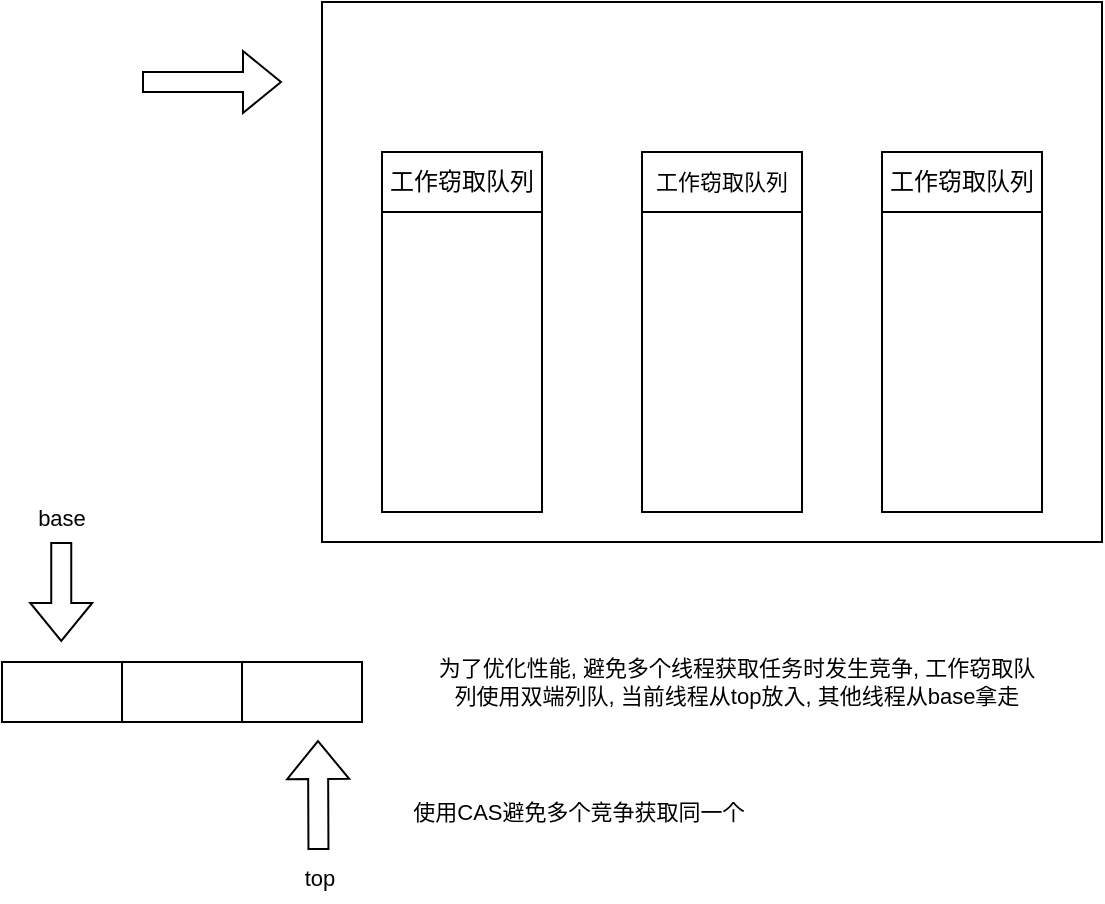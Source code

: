 <mxfile version="21.3.8" type="github">
  <diagram name="Page-1" id="iqe3As87bchgCNZe354T">
    <mxGraphModel dx="545" dy="371" grid="1" gridSize="10" guides="1" tooltips="1" connect="1" arrows="1" fold="1" page="1" pageScale="1" pageWidth="827" pageHeight="1169" math="0" shadow="0">
      <root>
        <mxCell id="0" />
        <mxCell id="1" parent="0" />
        <mxCell id="UsoG7qOwd3O0ct9gbPl3-1" value="" style="rounded=0;whiteSpace=wrap;html=1;" vertex="1" parent="1">
          <mxGeometry x="260" y="180" width="390" height="270" as="geometry" />
        </mxCell>
        <mxCell id="UsoG7qOwd3O0ct9gbPl3-2" value="" style="rounded=0;whiteSpace=wrap;html=1;" vertex="1" parent="1">
          <mxGeometry x="290" y="255" width="80" height="180" as="geometry" />
        </mxCell>
        <mxCell id="UsoG7qOwd3O0ct9gbPl3-5" value="" style="shape=flexArrow;endArrow=classic;html=1;rounded=0;" edge="1" parent="1">
          <mxGeometry width="50" height="50" relative="1" as="geometry">
            <mxPoint x="170" y="220" as="sourcePoint" />
            <mxPoint x="240" y="220" as="targetPoint" />
          </mxGeometry>
        </mxCell>
        <mxCell id="UsoG7qOwd3O0ct9gbPl3-6" value="工作窃取队列" style="rounded=0;whiteSpace=wrap;html=1;" vertex="1" parent="1">
          <mxGeometry x="290" y="255" width="80" height="30" as="geometry" />
        </mxCell>
        <mxCell id="UsoG7qOwd3O0ct9gbPl3-9" value="" style="rounded=0;whiteSpace=wrap;html=1;" vertex="1" parent="1">
          <mxGeometry x="420" y="255" width="80" height="180" as="geometry" />
        </mxCell>
        <mxCell id="UsoG7qOwd3O0ct9gbPl3-10" value="工作窃取队列" style="rounded=0;whiteSpace=wrap;html=1;fontSize=11;" vertex="1" parent="1">
          <mxGeometry x="420" y="255" width="80" height="30" as="geometry" />
        </mxCell>
        <mxCell id="UsoG7qOwd3O0ct9gbPl3-11" value="" style="rounded=0;whiteSpace=wrap;html=1;" vertex="1" parent="1">
          <mxGeometry x="540" y="255" width="80" height="180" as="geometry" />
        </mxCell>
        <mxCell id="UsoG7qOwd3O0ct9gbPl3-12" value="工作窃取队列" style="rounded=0;whiteSpace=wrap;html=1;" vertex="1" parent="1">
          <mxGeometry x="540" y="255" width="80" height="30" as="geometry" />
        </mxCell>
        <mxCell id="UsoG7qOwd3O0ct9gbPl3-13" value="" style="rounded=0;whiteSpace=wrap;html=1;" vertex="1" parent="1">
          <mxGeometry x="100" y="510" width="60" height="30" as="geometry" />
        </mxCell>
        <mxCell id="UsoG7qOwd3O0ct9gbPl3-14" value="" style="rounded=0;whiteSpace=wrap;html=1;" vertex="1" parent="1">
          <mxGeometry x="160" y="510" width="60" height="30" as="geometry" />
        </mxCell>
        <mxCell id="UsoG7qOwd3O0ct9gbPl3-15" value="" style="rounded=0;whiteSpace=wrap;html=1;" vertex="1" parent="1">
          <mxGeometry x="220" y="510" width="60" height="30" as="geometry" />
        </mxCell>
        <mxCell id="UsoG7qOwd3O0ct9gbPl3-17" value="为了优化性能, 避免多个线程获取任务时发生竞争, 工作窃取队列使用双端列队, 当前线程从top放入, 其他线程从base拿走" style="text;html=1;strokeColor=none;fillColor=none;align=center;verticalAlign=middle;whiteSpace=wrap;rounded=0;fontSize=11;" vertex="1" parent="1">
          <mxGeometry x="315" y="500" width="305" height="40" as="geometry" />
        </mxCell>
        <mxCell id="UsoG7qOwd3O0ct9gbPl3-18" value="使用CAS避免多个竞争获取同一个&amp;nbsp;" style="text;html=1;strokeColor=none;fillColor=none;align=center;verticalAlign=middle;whiteSpace=wrap;rounded=0;fontSize=11;" vertex="1" parent="1">
          <mxGeometry x="250" y="565" width="280" height="40" as="geometry" />
        </mxCell>
        <mxCell id="UsoG7qOwd3O0ct9gbPl3-19" value="" style="shape=flexArrow;endArrow=classic;html=1;rounded=0;" edge="1" parent="1">
          <mxGeometry width="50" height="50" relative="1" as="geometry">
            <mxPoint x="129.62" y="450" as="sourcePoint" />
            <mxPoint x="129.62" y="500" as="targetPoint" />
          </mxGeometry>
        </mxCell>
        <mxCell id="UsoG7qOwd3O0ct9gbPl3-20" value="" style="shape=flexArrow;endArrow=classic;html=1;rounded=0;" edge="1" parent="1">
          <mxGeometry width="50" height="50" relative="1" as="geometry">
            <mxPoint x="258.23" y="604" as="sourcePoint" />
            <mxPoint x="258" y="549" as="targetPoint" />
          </mxGeometry>
        </mxCell>
        <mxCell id="UsoG7qOwd3O0ct9gbPl3-21" value="top" style="text;html=1;strokeColor=none;fillColor=none;align=center;verticalAlign=middle;whiteSpace=wrap;rounded=0;fontSize=11;" vertex="1" parent="1">
          <mxGeometry x="234" y="605" width="50" height="25" as="geometry" />
        </mxCell>
        <mxCell id="UsoG7qOwd3O0ct9gbPl3-22" value="base" style="text;html=1;strokeColor=none;fillColor=none;align=center;verticalAlign=middle;whiteSpace=wrap;rounded=0;fontSize=11;" vertex="1" parent="1">
          <mxGeometry x="105" y="425" width="50" height="25" as="geometry" />
        </mxCell>
      </root>
    </mxGraphModel>
  </diagram>
</mxfile>
